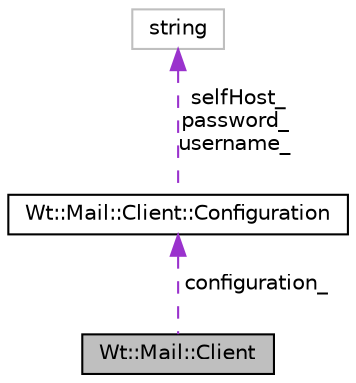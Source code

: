 digraph "Wt::Mail::Client"
{
 // LATEX_PDF_SIZE
  edge [fontname="Helvetica",fontsize="10",labelfontname="Helvetica",labelfontsize="10"];
  node [fontname="Helvetica",fontsize="10",shape=record];
  Node1 [label="Wt::Mail::Client",height=0.2,width=0.4,color="black", fillcolor="grey75", style="filled", fontcolor="black",tooltip="An SMTP mail client."];
  Node2 -> Node1 [dir="back",color="darkorchid3",fontsize="10",style="dashed",label=" configuration_" ,fontname="Helvetica"];
  Node2 [label="Wt::Mail::Client::Configuration",height=0.2,width=0.4,color="black", fillcolor="white", style="filled",URL="$structWt_1_1Mail_1_1Client_1_1Configuration.html",tooltip=" "];
  Node3 -> Node2 [dir="back",color="darkorchid3",fontsize="10",style="dashed",label=" selfHost_\npassword_\nusername_" ,fontname="Helvetica"];
  Node3 [label="string",height=0.2,width=0.4,color="grey75", fillcolor="white", style="filled",tooltip=" "];
}

